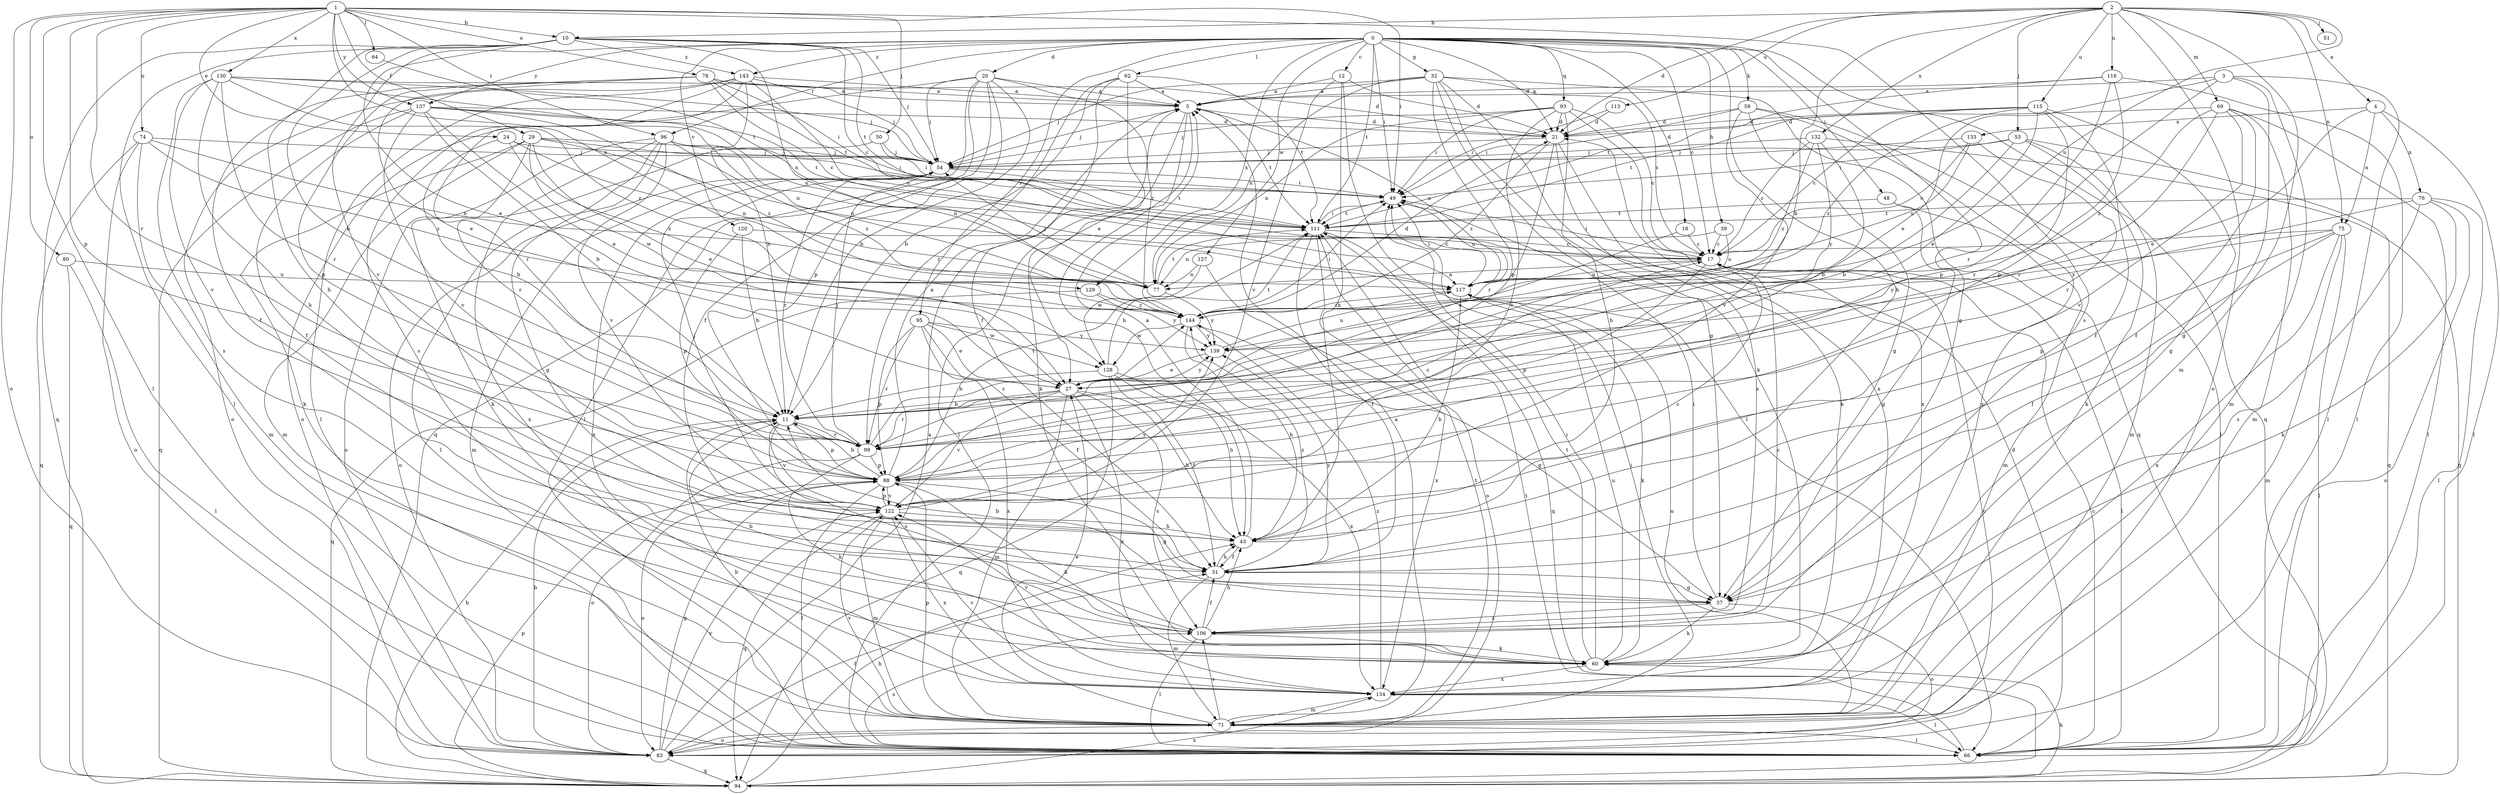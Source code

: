 strict digraph  {
0;
1;
2;
3;
4;
5;
10;
11;
12;
17;
18;
20;
21;
24;
27;
29;
31;
32;
37;
39;
43;
48;
49;
50;
51;
53;
54;
59;
60;
62;
64;
66;
69;
71;
74;
75;
76;
77;
78;
80;
83;
88;
93;
94;
95;
96;
99;
106;
111;
113;
115;
116;
117;
120;
122;
127;
128;
129;
130;
132;
133;
134;
137;
139;
143;
144;
0 -> 12  [label=c];
0 -> 17  [label=c];
0 -> 18  [label=d];
0 -> 20  [label=d];
0 -> 21  [label=d];
0 -> 32  [label=g];
0 -> 37  [label=g];
0 -> 39  [label=h];
0 -> 43  [label=h];
0 -> 48  [label=i];
0 -> 49  [label=i];
0 -> 59  [label=k];
0 -> 62  [label=l];
0 -> 93  [label=q];
0 -> 94  [label=q];
0 -> 95  [label=r];
0 -> 96  [label=r];
0 -> 111  [label=t];
0 -> 120  [label=v];
0 -> 122  [label=v];
0 -> 127  [label=w];
0 -> 129  [label=x];
0 -> 137  [label=y];
0 -> 143  [label=z];
1 -> 10  [label=b];
1 -> 24  [label=e];
1 -> 29  [label=f];
1 -> 49  [label=i];
1 -> 50  [label=j];
1 -> 64  [label=l];
1 -> 66  [label=l];
1 -> 74  [label=n];
1 -> 78  [label=o];
1 -> 80  [label=o];
1 -> 83  [label=o];
1 -> 88  [label=p];
1 -> 96  [label=r];
1 -> 99  [label=r];
1 -> 106  [label=s];
1 -> 129  [label=x];
1 -> 130  [label=x];
1 -> 137  [label=y];
2 -> 4  [label=a];
2 -> 10  [label=b];
2 -> 11  [label=b];
2 -> 21  [label=d];
2 -> 51  [label=j];
2 -> 53  [label=j];
2 -> 69  [label=m];
2 -> 71  [label=m];
2 -> 75  [label=n];
2 -> 83  [label=o];
2 -> 113  [label=u];
2 -> 115  [label=u];
2 -> 116  [label=u];
2 -> 117  [label=u];
2 -> 132  [label=x];
3 -> 5  [label=a];
3 -> 27  [label=e];
3 -> 37  [label=g];
3 -> 66  [label=l];
3 -> 71  [label=m];
3 -> 88  [label=p];
4 -> 27  [label=e];
4 -> 66  [label=l];
4 -> 75  [label=n];
4 -> 76  [label=n];
4 -> 133  [label=x];
5 -> 21  [label=d];
5 -> 43  [label=h];
5 -> 54  [label=j];
5 -> 60  [label=k];
5 -> 66  [label=l];
5 -> 111  [label=t];
10 -> 11  [label=b];
10 -> 17  [label=c];
10 -> 27  [label=e];
10 -> 43  [label=h];
10 -> 54  [label=j];
10 -> 66  [label=l];
10 -> 77  [label=n];
10 -> 94  [label=q];
10 -> 111  [label=t];
10 -> 143  [label=z];
11 -> 88  [label=p];
11 -> 99  [label=r];
11 -> 106  [label=s];
11 -> 122  [label=v];
12 -> 5  [label=a];
12 -> 21  [label=d];
12 -> 43  [label=h];
12 -> 66  [label=l];
12 -> 122  [label=v];
17 -> 49  [label=i];
17 -> 66  [label=l];
17 -> 77  [label=n];
17 -> 88  [label=p];
17 -> 117  [label=u];
18 -> 17  [label=c];
18 -> 27  [label=e];
20 -> 5  [label=a];
20 -> 11  [label=b];
20 -> 31  [label=f];
20 -> 54  [label=j];
20 -> 66  [label=l];
20 -> 83  [label=o];
20 -> 88  [label=p];
20 -> 94  [label=q];
20 -> 144  [label=z];
21 -> 54  [label=j];
21 -> 60  [label=k];
21 -> 99  [label=r];
21 -> 106  [label=s];
21 -> 144  [label=z];
24 -> 11  [label=b];
24 -> 54  [label=j];
24 -> 77  [label=n];
24 -> 144  [label=z];
27 -> 11  [label=b];
27 -> 43  [label=h];
27 -> 71  [label=m];
27 -> 99  [label=r];
27 -> 106  [label=s];
27 -> 122  [label=v];
27 -> 134  [label=x];
27 -> 139  [label=y];
29 -> 27  [label=e];
29 -> 49  [label=i];
29 -> 54  [label=j];
29 -> 60  [label=k];
29 -> 71  [label=m];
29 -> 99  [label=r];
29 -> 117  [label=u];
29 -> 128  [label=w];
31 -> 37  [label=g];
31 -> 43  [label=h];
31 -> 71  [label=m];
31 -> 139  [label=y];
31 -> 144  [label=z];
32 -> 5  [label=a];
32 -> 17  [label=c];
32 -> 37  [label=g];
32 -> 54  [label=j];
32 -> 60  [label=k];
32 -> 77  [label=n];
32 -> 88  [label=p];
32 -> 94  [label=q];
32 -> 134  [label=x];
37 -> 11  [label=b];
37 -> 49  [label=i];
37 -> 60  [label=k];
37 -> 83  [label=o];
37 -> 106  [label=s];
39 -> 17  [label=c];
39 -> 77  [label=n];
39 -> 117  [label=u];
43 -> 5  [label=a];
43 -> 17  [label=c];
43 -> 31  [label=f];
48 -> 37  [label=g];
48 -> 71  [label=m];
48 -> 111  [label=t];
49 -> 111  [label=t];
49 -> 117  [label=u];
50 -> 49  [label=i];
50 -> 54  [label=j];
50 -> 60  [label=k];
53 -> 11  [label=b];
53 -> 49  [label=i];
53 -> 54  [label=j];
53 -> 60  [label=k];
53 -> 71  [label=m];
53 -> 94  [label=q];
54 -> 49  [label=i];
54 -> 71  [label=m];
54 -> 83  [label=o];
54 -> 99  [label=r];
54 -> 111  [label=t];
54 -> 134  [label=x];
59 -> 21  [label=d];
59 -> 37  [label=g];
59 -> 49  [label=i];
59 -> 66  [label=l];
59 -> 122  [label=v];
59 -> 134  [label=x];
60 -> 49  [label=i];
60 -> 111  [label=t];
60 -> 117  [label=u];
60 -> 122  [label=v];
60 -> 134  [label=x];
62 -> 5  [label=a];
62 -> 11  [label=b];
62 -> 27  [label=e];
62 -> 31  [label=f];
62 -> 99  [label=r];
62 -> 111  [label=t];
64 -> 111  [label=t];
66 -> 17  [label=c];
66 -> 21  [label=d];
66 -> 106  [label=s];
66 -> 111  [label=t];
69 -> 21  [label=d];
69 -> 31  [label=f];
69 -> 66  [label=l];
69 -> 71  [label=m];
69 -> 99  [label=r];
69 -> 122  [label=v];
69 -> 144  [label=z];
71 -> 5  [label=a];
71 -> 11  [label=b];
71 -> 27  [label=e];
71 -> 49  [label=i];
71 -> 66  [label=l];
71 -> 83  [label=o];
71 -> 88  [label=p];
71 -> 106  [label=s];
71 -> 111  [label=t];
71 -> 117  [label=u];
71 -> 122  [label=v];
74 -> 54  [label=j];
74 -> 71  [label=m];
74 -> 77  [label=n];
74 -> 83  [label=o];
74 -> 94  [label=q];
74 -> 144  [label=z];
75 -> 17  [label=c];
75 -> 31  [label=f];
75 -> 66  [label=l];
75 -> 71  [label=m];
75 -> 88  [label=p];
75 -> 134  [label=x];
75 -> 139  [label=y];
76 -> 60  [label=k];
76 -> 66  [label=l];
76 -> 83  [label=o];
76 -> 106  [label=s];
76 -> 111  [label=t];
76 -> 139  [label=y];
77 -> 54  [label=j];
77 -> 111  [label=t];
77 -> 139  [label=y];
78 -> 5  [label=a];
78 -> 17  [label=c];
78 -> 21  [label=d];
78 -> 27  [label=e];
78 -> 31  [label=f];
78 -> 49  [label=i];
78 -> 88  [label=p];
78 -> 111  [label=t];
80 -> 66  [label=l];
80 -> 94  [label=q];
80 -> 117  [label=u];
83 -> 5  [label=a];
83 -> 11  [label=b];
83 -> 17  [label=c];
83 -> 31  [label=f];
83 -> 88  [label=p];
83 -> 94  [label=q];
83 -> 122  [label=v];
88 -> 5  [label=a];
88 -> 11  [label=b];
88 -> 17  [label=c];
88 -> 37  [label=g];
88 -> 60  [label=k];
88 -> 66  [label=l];
88 -> 83  [label=o];
88 -> 111  [label=t];
88 -> 122  [label=v];
93 -> 17  [label=c];
93 -> 21  [label=d];
93 -> 43  [label=h];
93 -> 49  [label=i];
93 -> 54  [label=j];
93 -> 77  [label=n];
93 -> 122  [label=v];
93 -> 134  [label=x];
94 -> 11  [label=b];
94 -> 43  [label=h];
94 -> 60  [label=k];
94 -> 88  [label=p];
94 -> 134  [label=x];
95 -> 27  [label=e];
95 -> 31  [label=f];
95 -> 88  [label=p];
95 -> 99  [label=r];
95 -> 128  [label=w];
95 -> 134  [label=x];
95 -> 139  [label=y];
96 -> 37  [label=g];
96 -> 54  [label=j];
96 -> 66  [label=l];
96 -> 77  [label=n];
96 -> 83  [label=o];
96 -> 122  [label=v];
96 -> 134  [label=x];
96 -> 144  [label=z];
99 -> 54  [label=j];
99 -> 60  [label=k];
99 -> 83  [label=o];
99 -> 88  [label=p];
99 -> 144  [label=z];
106 -> 11  [label=b];
106 -> 17  [label=c];
106 -> 31  [label=f];
106 -> 43  [label=h];
106 -> 60  [label=k];
106 -> 66  [label=l];
111 -> 17  [label=c];
111 -> 31  [label=f];
111 -> 49  [label=i];
111 -> 83  [label=o];
111 -> 94  [label=q];
113 -> 21  [label=d];
113 -> 49  [label=i];
115 -> 17  [label=c];
115 -> 21  [label=d];
115 -> 27  [label=e];
115 -> 31  [label=f];
115 -> 37  [label=g];
115 -> 99  [label=r];
115 -> 111  [label=t];
115 -> 144  [label=z];
116 -> 5  [label=a];
116 -> 66  [label=l];
116 -> 88  [label=p];
116 -> 99  [label=r];
116 -> 111  [label=t];
117 -> 5  [label=a];
117 -> 43  [label=h];
117 -> 49  [label=i];
117 -> 60  [label=k];
117 -> 144  [label=z];
120 -> 11  [label=b];
120 -> 17  [label=c];
120 -> 88  [label=p];
122 -> 43  [label=h];
122 -> 54  [label=j];
122 -> 71  [label=m];
122 -> 88  [label=p];
122 -> 94  [label=q];
122 -> 134  [label=x];
122 -> 139  [label=y];
127 -> 77  [label=n];
127 -> 128  [label=w];
127 -> 134  [label=x];
128 -> 11  [label=b];
128 -> 31  [label=f];
128 -> 43  [label=h];
128 -> 94  [label=q];
128 -> 111  [label=t];
128 -> 134  [label=x];
129 -> 94  [label=q];
129 -> 139  [label=y];
129 -> 144  [label=z];
130 -> 5  [label=a];
130 -> 43  [label=h];
130 -> 54  [label=j];
130 -> 99  [label=r];
130 -> 106  [label=s];
130 -> 117  [label=u];
130 -> 122  [label=v];
130 -> 144  [label=z];
132 -> 11  [label=b];
132 -> 17  [label=c];
132 -> 54  [label=j];
132 -> 94  [label=q];
132 -> 139  [label=y];
132 -> 144  [label=z];
133 -> 17  [label=c];
133 -> 54  [label=j];
133 -> 99  [label=r];
133 -> 117  [label=u];
134 -> 66  [label=l];
134 -> 71  [label=m];
134 -> 122  [label=v];
134 -> 144  [label=z];
137 -> 11  [label=b];
137 -> 21  [label=d];
137 -> 27  [label=e];
137 -> 31  [label=f];
137 -> 77  [label=n];
137 -> 94  [label=q];
137 -> 111  [label=t];
137 -> 122  [label=v];
137 -> 144  [label=z];
139 -> 27  [label=e];
139 -> 117  [label=u];
143 -> 5  [label=a];
143 -> 11  [label=b];
143 -> 54  [label=j];
143 -> 66  [label=l];
143 -> 83  [label=o];
143 -> 99  [label=r];
143 -> 106  [label=s];
143 -> 117  [label=u];
144 -> 21  [label=d];
144 -> 37  [label=g];
144 -> 43  [label=h];
144 -> 49  [label=i];
144 -> 128  [label=w];
144 -> 139  [label=y];
}

